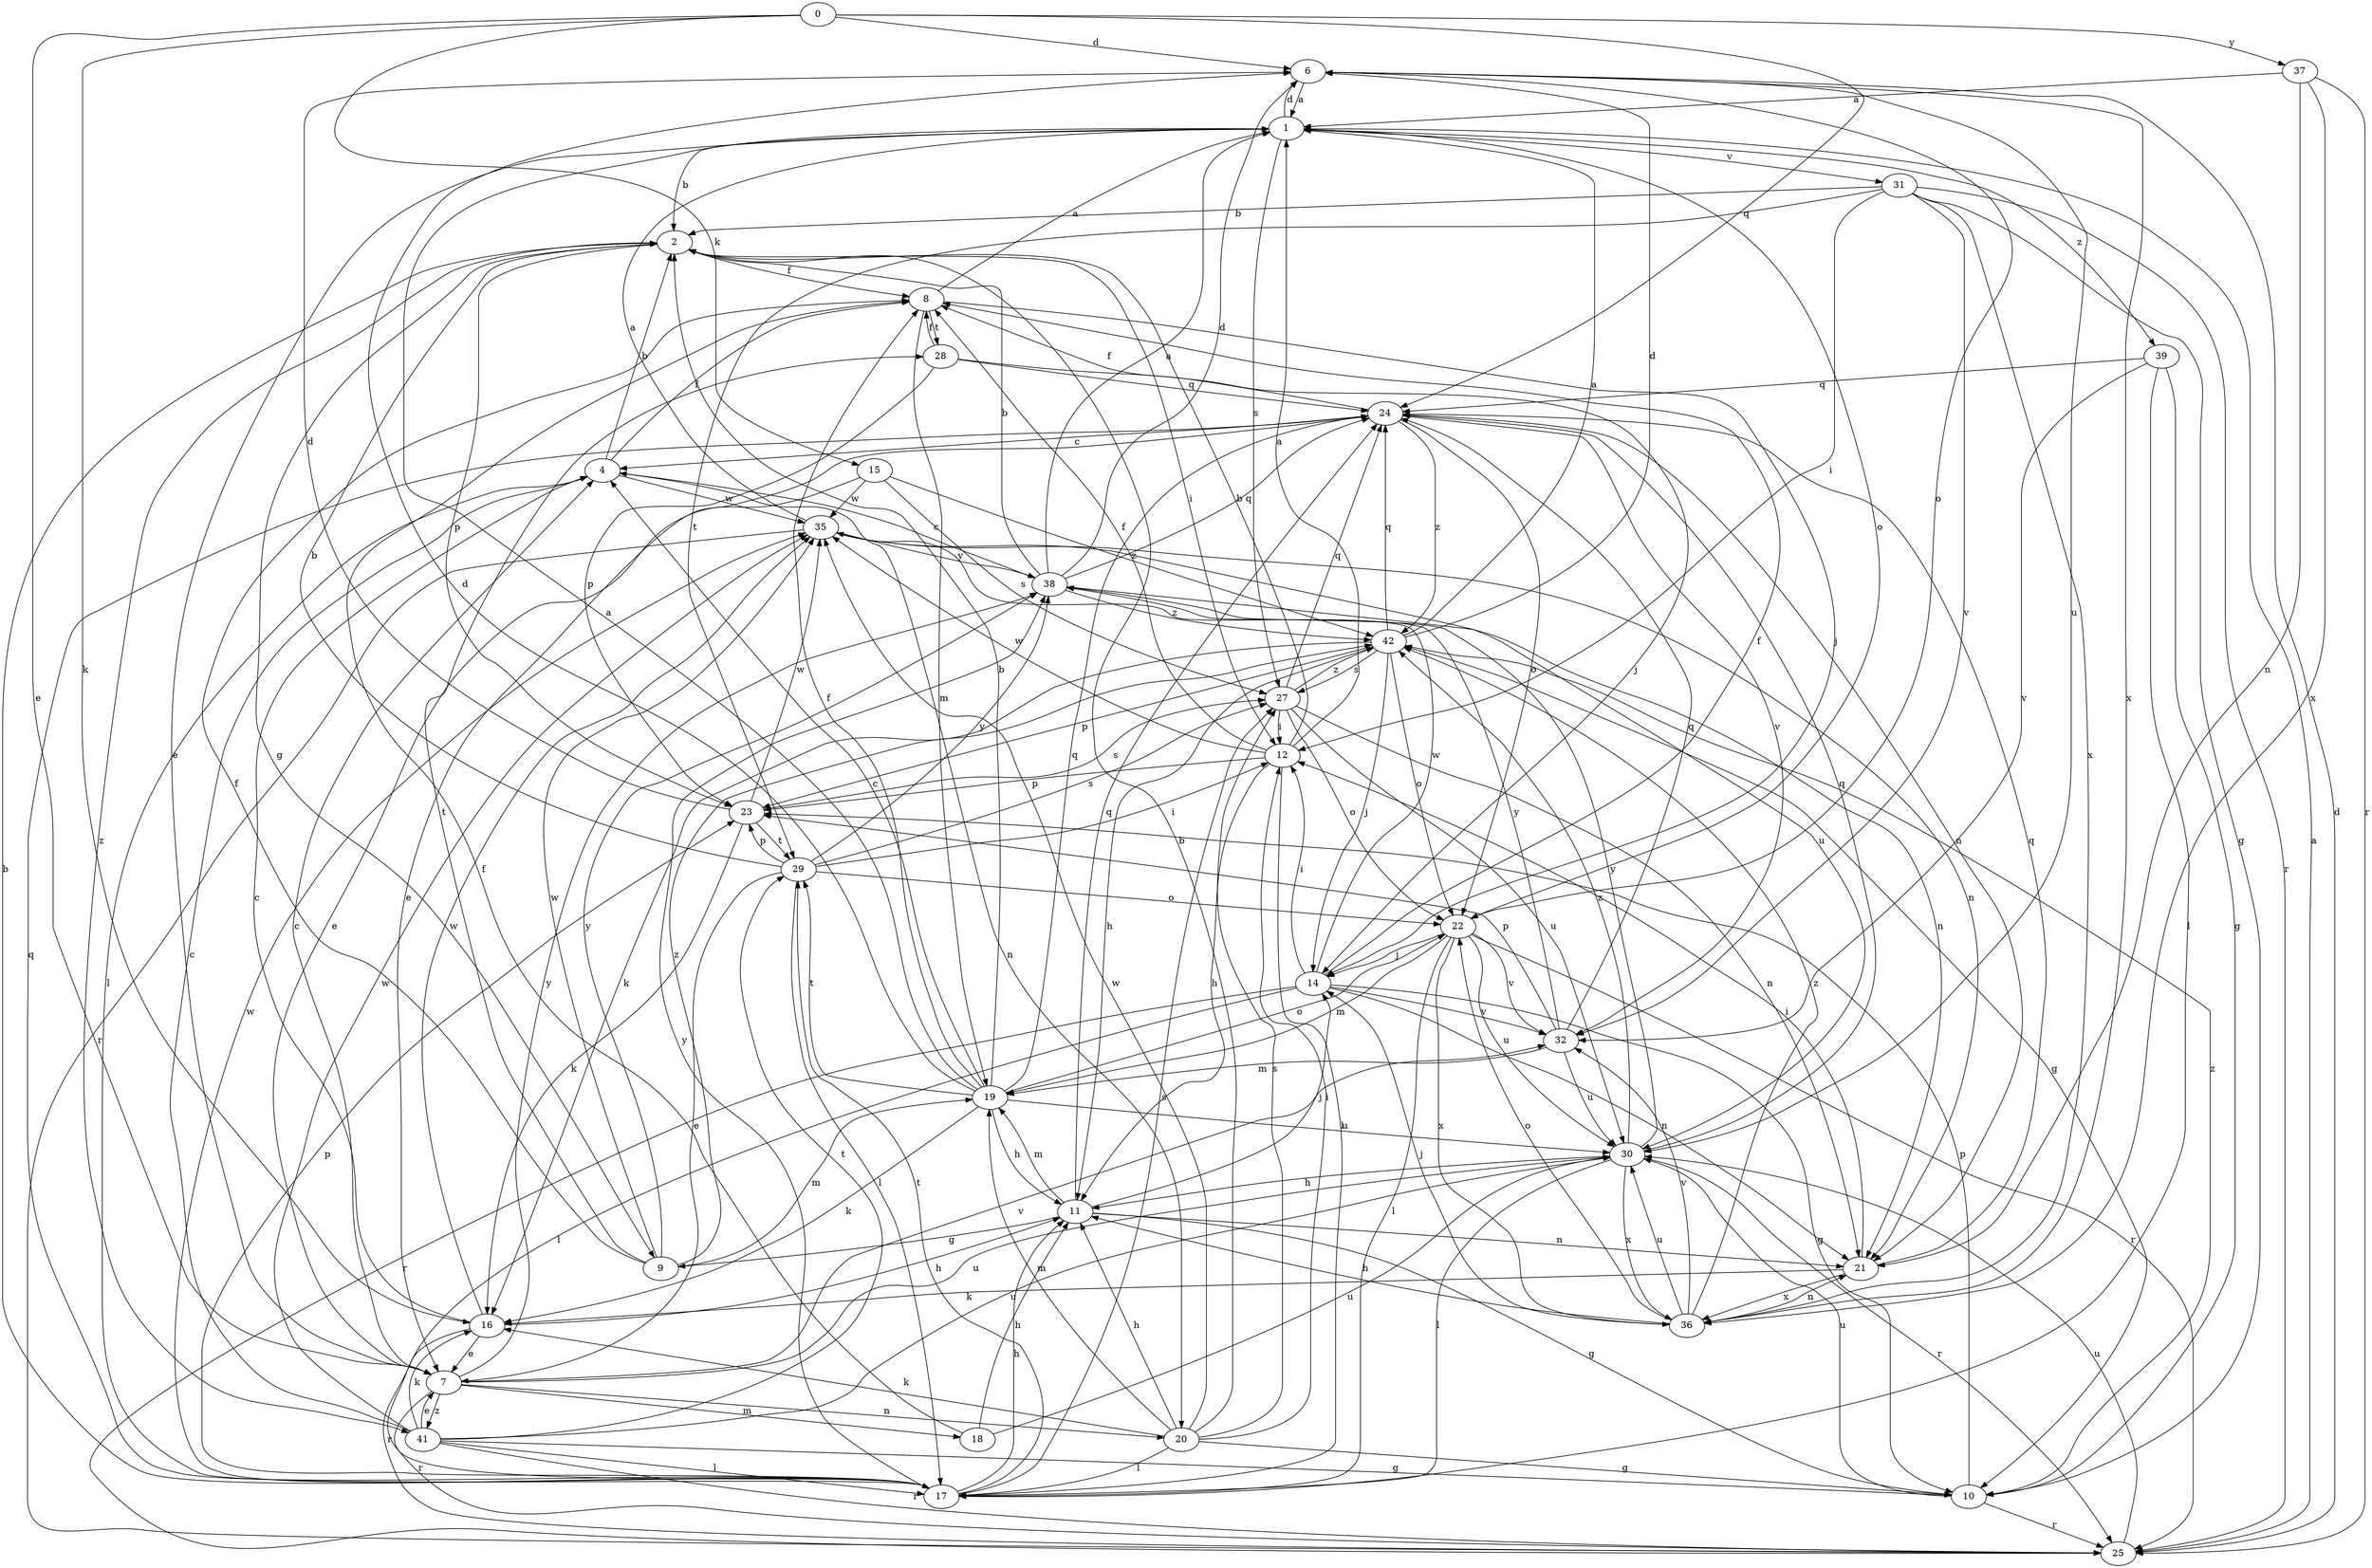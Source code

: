 strict digraph  {
0;
1;
2;
4;
6;
7;
8;
9;
10;
11;
12;
14;
15;
16;
17;
18;
19;
20;
21;
22;
23;
24;
25;
27;
28;
29;
30;
31;
32;
35;
36;
37;
38;
39;
41;
42;
0 -> 6  [label=d];
0 -> 7  [label=e];
0 -> 15  [label=k];
0 -> 16  [label=k];
0 -> 24  [label=q];
0 -> 37  [label=y];
1 -> 2  [label=b];
1 -> 6  [label=d];
1 -> 7  [label=e];
1 -> 22  [label=o];
1 -> 27  [label=s];
1 -> 31  [label=v];
1 -> 39  [label=z];
2 -> 8  [label=f];
2 -> 9  [label=g];
2 -> 12  [label=i];
2 -> 23  [label=p];
2 -> 41  [label=z];
4 -> 2  [label=b];
4 -> 8  [label=f];
4 -> 17  [label=l];
4 -> 20  [label=n];
4 -> 35  [label=w];
6 -> 1  [label=a];
6 -> 22  [label=o];
6 -> 30  [label=u];
6 -> 36  [label=x];
7 -> 4  [label=c];
7 -> 18  [label=m];
7 -> 20  [label=n];
7 -> 25  [label=r];
7 -> 30  [label=u];
7 -> 32  [label=v];
7 -> 38  [label=y];
7 -> 41  [label=z];
8 -> 1  [label=a];
8 -> 14  [label=j];
8 -> 19  [label=m];
8 -> 28  [label=t];
9 -> 8  [label=f];
9 -> 19  [label=m];
9 -> 28  [label=t];
9 -> 35  [label=w];
9 -> 38  [label=y];
9 -> 42  [label=z];
10 -> 23  [label=p];
10 -> 25  [label=r];
10 -> 30  [label=u];
10 -> 42  [label=z];
11 -> 9  [label=g];
11 -> 10  [label=g];
11 -> 14  [label=j];
11 -> 19  [label=m];
11 -> 21  [label=n];
11 -> 24  [label=q];
12 -> 1  [label=a];
12 -> 2  [label=b];
12 -> 8  [label=f];
12 -> 11  [label=h];
12 -> 17  [label=l];
12 -> 23  [label=p];
12 -> 35  [label=w];
14 -> 8  [label=f];
14 -> 10  [label=g];
14 -> 12  [label=i];
14 -> 17  [label=l];
14 -> 21  [label=n];
14 -> 25  [label=r];
14 -> 32  [label=v];
14 -> 35  [label=w];
15 -> 7  [label=e];
15 -> 27  [label=s];
15 -> 35  [label=w];
15 -> 42  [label=z];
16 -> 4  [label=c];
16 -> 7  [label=e];
16 -> 11  [label=h];
16 -> 25  [label=r];
16 -> 35  [label=w];
17 -> 2  [label=b];
17 -> 11  [label=h];
17 -> 23  [label=p];
17 -> 24  [label=q];
17 -> 27  [label=s];
17 -> 29  [label=t];
17 -> 35  [label=w];
17 -> 38  [label=y];
18 -> 8  [label=f];
18 -> 11  [label=h];
18 -> 30  [label=u];
19 -> 1  [label=a];
19 -> 2  [label=b];
19 -> 4  [label=c];
19 -> 6  [label=d];
19 -> 8  [label=f];
19 -> 11  [label=h];
19 -> 16  [label=k];
19 -> 22  [label=o];
19 -> 24  [label=q];
19 -> 29  [label=t];
19 -> 30  [label=u];
20 -> 2  [label=b];
20 -> 10  [label=g];
20 -> 11  [label=h];
20 -> 12  [label=i];
20 -> 16  [label=k];
20 -> 17  [label=l];
20 -> 19  [label=m];
20 -> 27  [label=s];
20 -> 35  [label=w];
21 -> 12  [label=i];
21 -> 16  [label=k];
21 -> 24  [label=q];
21 -> 36  [label=x];
22 -> 14  [label=j];
22 -> 17  [label=l];
22 -> 19  [label=m];
22 -> 25  [label=r];
22 -> 30  [label=u];
22 -> 32  [label=v];
22 -> 36  [label=x];
23 -> 6  [label=d];
23 -> 16  [label=k];
23 -> 27  [label=s];
23 -> 29  [label=t];
23 -> 35  [label=w];
24 -> 4  [label=c];
24 -> 7  [label=e];
24 -> 8  [label=f];
24 -> 21  [label=n];
24 -> 22  [label=o];
24 -> 32  [label=v];
24 -> 42  [label=z];
25 -> 1  [label=a];
25 -> 6  [label=d];
25 -> 30  [label=u];
27 -> 12  [label=i];
27 -> 21  [label=n];
27 -> 22  [label=o];
27 -> 24  [label=q];
27 -> 30  [label=u];
27 -> 42  [label=z];
28 -> 8  [label=f];
28 -> 14  [label=j];
28 -> 23  [label=p];
28 -> 24  [label=q];
29 -> 2  [label=b];
29 -> 7  [label=e];
29 -> 12  [label=i];
29 -> 17  [label=l];
29 -> 22  [label=o];
29 -> 23  [label=p];
29 -> 27  [label=s];
29 -> 38  [label=y];
30 -> 11  [label=h];
30 -> 17  [label=l];
30 -> 24  [label=q];
30 -> 25  [label=r];
30 -> 36  [label=x];
30 -> 38  [label=y];
30 -> 42  [label=z];
31 -> 2  [label=b];
31 -> 10  [label=g];
31 -> 12  [label=i];
31 -> 25  [label=r];
31 -> 29  [label=t];
31 -> 32  [label=v];
31 -> 36  [label=x];
32 -> 19  [label=m];
32 -> 23  [label=p];
32 -> 24  [label=q];
32 -> 30  [label=u];
32 -> 38  [label=y];
35 -> 1  [label=a];
35 -> 21  [label=n];
35 -> 25  [label=r];
35 -> 30  [label=u];
35 -> 38  [label=y];
36 -> 11  [label=h];
36 -> 14  [label=j];
36 -> 21  [label=n];
36 -> 22  [label=o];
36 -> 30  [label=u];
36 -> 32  [label=v];
36 -> 42  [label=z];
37 -> 1  [label=a];
37 -> 21  [label=n];
37 -> 25  [label=r];
37 -> 36  [label=x];
38 -> 1  [label=a];
38 -> 2  [label=b];
38 -> 4  [label=c];
38 -> 6  [label=d];
38 -> 21  [label=n];
38 -> 24  [label=q];
38 -> 42  [label=z];
39 -> 10  [label=g];
39 -> 17  [label=l];
39 -> 24  [label=q];
39 -> 32  [label=v];
41 -> 4  [label=c];
41 -> 7  [label=e];
41 -> 10  [label=g];
41 -> 16  [label=k];
41 -> 17  [label=l];
41 -> 25  [label=r];
41 -> 29  [label=t];
41 -> 30  [label=u];
41 -> 35  [label=w];
42 -> 1  [label=a];
42 -> 6  [label=d];
42 -> 10  [label=g];
42 -> 11  [label=h];
42 -> 14  [label=j];
42 -> 16  [label=k];
42 -> 22  [label=o];
42 -> 23  [label=p];
42 -> 24  [label=q];
42 -> 27  [label=s];
}
